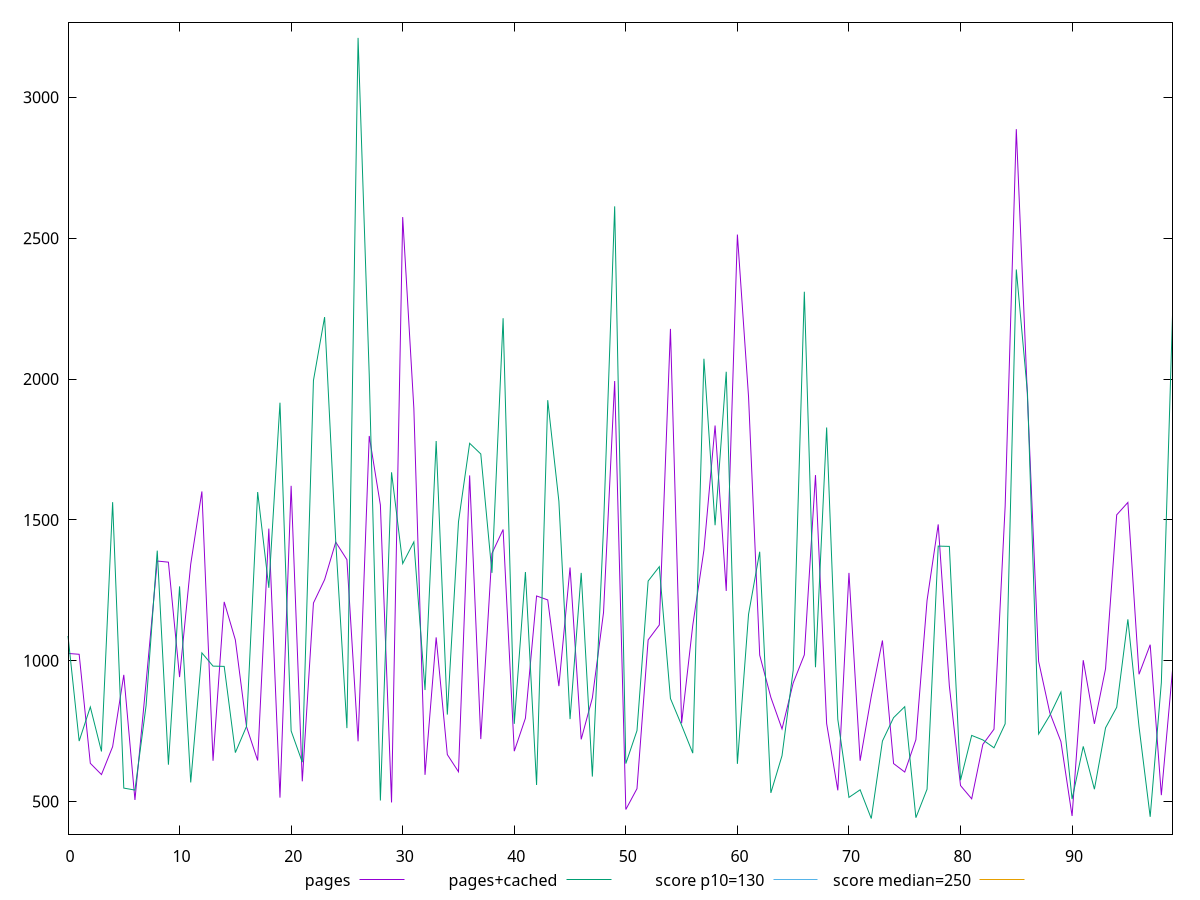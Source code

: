 reset

$pages <<EOF
0 1026
1 1023
2 636
3 596
4 694.9999999999991
5 949.9999999999991
6 506.0000000000009
7 923
8 1354.0000000000018
9 1350
10 942
11 1343
12 1601.0000000000018
13 645
14 1209
15 1074
16 766
17 646
18 1469
19 514.0000000000018
20 1621.0000000000018
21 571.9999999999991
22 1204.999999999999
23 1288.000000000001
24 1421.0000000000036
25 1359
26 714
27 1798.000000000001
28 1553.000000000001
29 497.0000000000009
30 2575
31 1896
32 595.0000000000018
33 1082.999999999999
34 666.9999999999991
35 605.9999999999982
36 1658.0000000000036
37 722
38 1380.9999999999982
39 1466.0000000000018
40 679
41 796
42 1230
43 1216.000000000001
44 909.9999999999982
45 1330.999999999999
46 721.0000000000009
47 868
48 1170.999999999999
49 1992.9999999999964
50 472
51 546
52 1073.999999999999
53 1127.000000000001
54 2178.000000000002
55 777.9999999999991
56 1125.9999999999973
57 1393
58 1835.0000000000018
59 1248
60 2513.0000000000036
61 1937
62 1019.9999999999982
63 870
64 758
65 921.0000000000009
66 1020.9999999999982
67 1658.9999999999982
68 777
69 540
70 1311.9999999999982
71 645
72 874
73 1072
74 635
75 604.9999999999991
76 719.9999999999991
77 1213.9999999999982
78 1484
79 910.0000000000009
80 557
81 510
82 703
83 757
84 1548.0000000000018
85 2887
86 1935.0000000000036
87 998.0000000000018
88 816.0000000000009
89 713
90 449
91 1002
92 775.9999999999991
93 971.9999999999991
94 1518
95 1562
96 952.0000000000009
97 1057
98 522.9999999999991
99 966
EOF

$pagesCached <<EOF
0 1088.0000000000036
1 715
2 835.9999999999982
3 678
4 1563.0000000000018
5 548
6 541
7 841.0000000000009
8 1391.0000000000036
9 631
10 1264.0000000000018
11 568
12 1028.000000000001
13 981.0000000000009
14 980
15 674
16 767
17 1598.9999999999982
18 1258.9999999999982
19 1916.0000000000036
20 751
21 640.0000000000009
22 1994.999999999999
23 2220.000000000001
24 1422.9999999999982
25 761
26 3211.0000000000055
27 2014.999999999999
28 504
29 1669
30 1345.0000000000018
31 1421.9999999999982
32 896.0000000000018
33 1779.9999999999964
34 809
35 1492.999999999999
36 1772.0000000000018
37 1733.9999999999982
38 1312
39 2216
40 776
41 1315.0000000000018
42 559
43 1925.0000000000018
44 1566.0000000000018
45 793
46 1311.9999999999982
47 589
48 1473.0000000000018
49 2612.999999999998
50 635
51 752
52 1283
53 1333.9999999999982
54 866.0000000000018
55 771
56 672
57 2071.999999999999
58 1481
59 2026.0000000000018
60 634
61 1165.0000000000018
62 1387
63 531
64 663
65 965.9999999999991
66 2310.000000000002
67 976.9999999999982
68 1827.9999999999982
69 792.0000000000018
70 515
71 542
72 440
73 715
74 798
75 837
76 443
77 544
78 1407
79 1406.0000000000018
80 576.0000000000018
81 735
82 719.0000000000018
83 690.9999999999991
84 775.9999999999991
85 2388.9999999999964
86 1951.0000000000018
87 739.9999999999982
88 806
89 889
90 509
91 696
92 544
93 762
94 835
95 1147
96 766
97 446
98 922.0000000000018
99 2225.999999999998
EOF

set key outside below
set xrange [0:99]
set yrange [384.57999999999987:3266.4200000000055]
set trange [384.57999999999987:3266.4200000000055]
set terminal svg size 640, 520 enhanced background rgb 'white'
set output "report_00013_2021-02-09T12-04-24.940Z/max-potential-fid/comparison/line/0_vs_1.svg"

plot $pages title "pages" with line, \
     $pagesCached title "pages+cached" with line, \
     130 title "score p10=130", \
     250 title "score median=250"

reset
